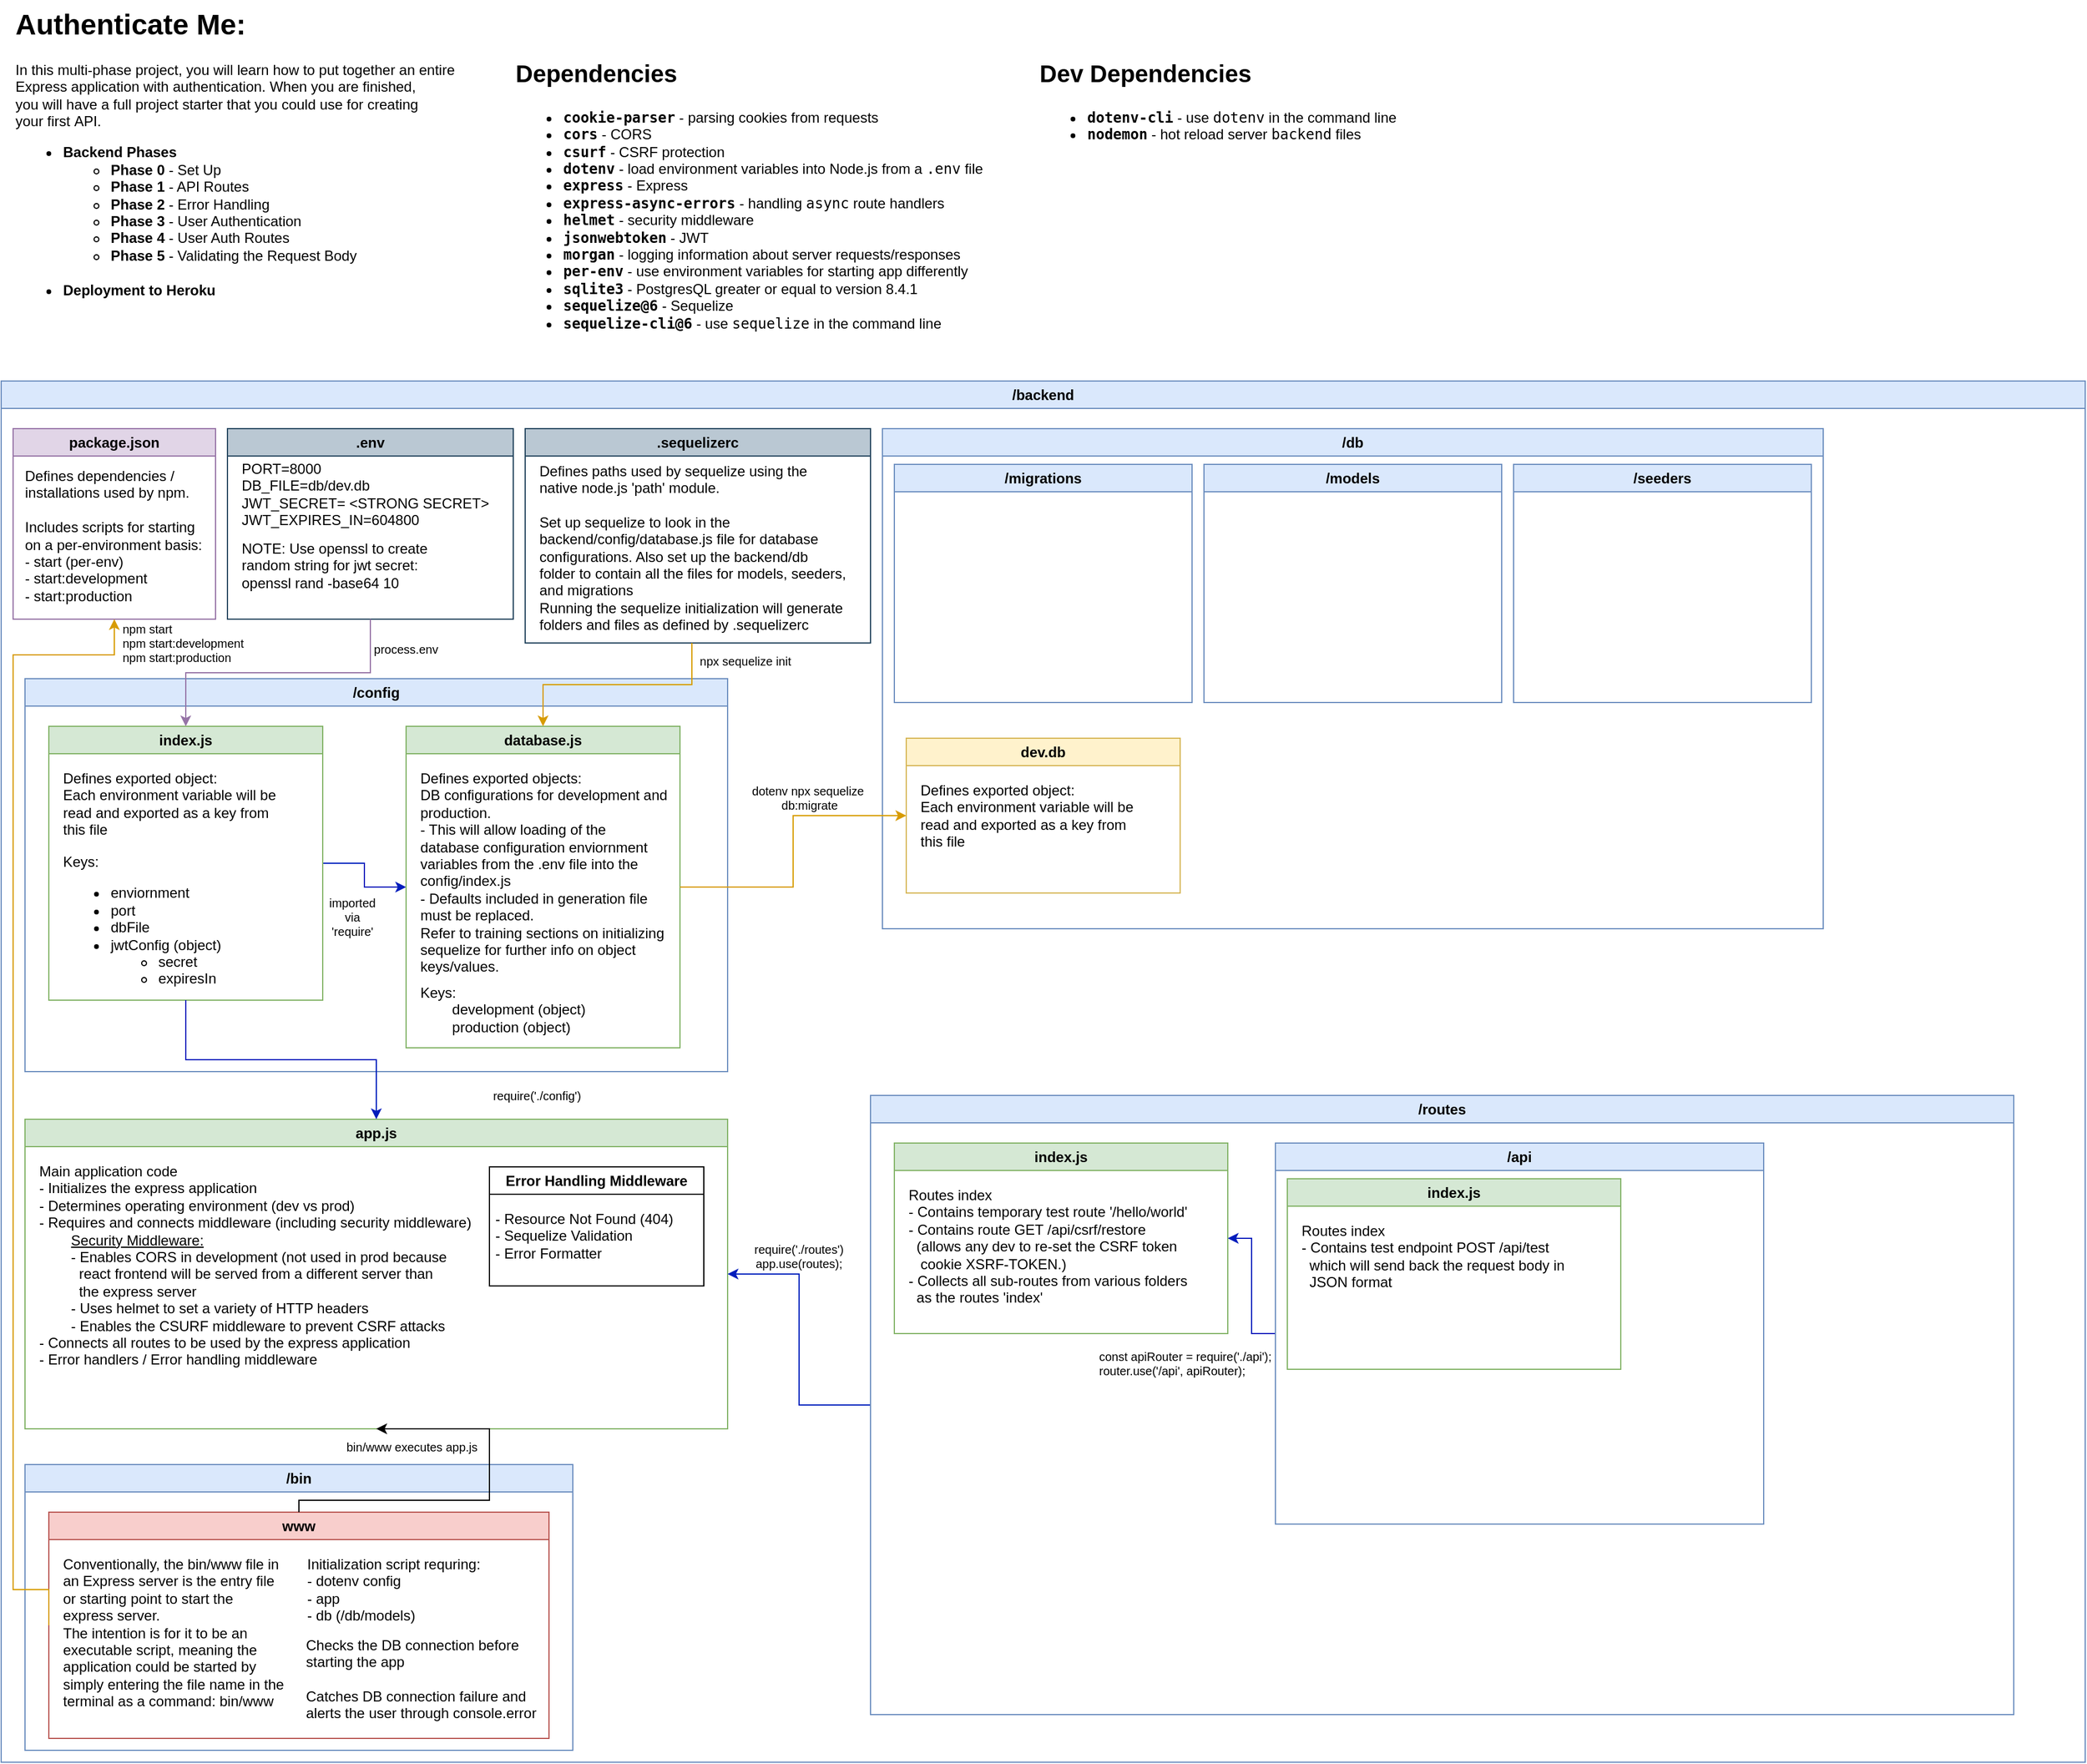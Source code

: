 <mxfile version="24.7.5">
  <diagram name="Page-1" id="1tvuOQJT0n1HeKmIc-OV">
    <mxGraphModel dx="1769" dy="1056" grid="1" gridSize="10" guides="1" tooltips="1" connect="1" arrows="1" fold="1" page="1" pageScale="1" pageWidth="3300" pageHeight="2339" math="0" shadow="0">
      <root>
        <mxCell id="0" />
        <mxCell id="1" parent="0" />
        <mxCell id="GpSlVhP3Auss_XkfHNzA-2" value="&lt;h1 style=&quot;margin-top: 0px;&quot;&gt;&lt;font style=&quot;font-size: 20px;&quot;&gt;Dependencies&lt;/font&gt;&lt;/h1&gt;&lt;ul&gt;&lt;li&gt;&lt;code&gt;&lt;b&gt;cookie-parser&lt;/b&gt;&lt;/code&gt; - parsing cookies from requests&lt;/li&gt;&lt;li&gt;&lt;code&gt;&lt;b&gt;cors&lt;/b&gt;&lt;/code&gt; - CORS&lt;/li&gt;&lt;li&gt;&lt;code&gt;&lt;b&gt;csurf&lt;/b&gt;&lt;/code&gt; - CSRF protection&lt;/li&gt;&lt;li&gt;&lt;code&gt;&lt;b&gt;dotenv&lt;/b&gt;&lt;/code&gt; - load environment variables into Node.js from a &lt;code&gt;.env&lt;/code&gt; file&lt;/li&gt;&lt;li&gt;&lt;code&gt;&lt;b&gt;express&lt;/b&gt;&lt;/code&gt; - Express&lt;/li&gt;&lt;li&gt;&lt;code&gt;&lt;b&gt;express-async-errors&lt;/b&gt;&lt;/code&gt; - handling &lt;code&gt;async&lt;/code&gt; route handlers&lt;/li&gt;&lt;li&gt;&lt;code&gt;&lt;b&gt;helmet&lt;/b&gt;&lt;/code&gt; - security middleware&lt;/li&gt;&lt;li&gt;&lt;code&gt;&lt;b&gt;jsonwebtoken&lt;/b&gt;&lt;/code&gt; - JWT&lt;/li&gt;&lt;li&gt;&lt;code&gt;&lt;b&gt;morgan&lt;/b&gt;&lt;/code&gt; - logging information about server requests/responses&lt;/li&gt;&lt;li&gt;&lt;code&gt;&lt;b&gt;per-env&lt;/b&gt;&lt;/code&gt; - use environment variables for starting app differently&lt;/li&gt;&lt;li&gt;&lt;code&gt;&lt;b&gt;sqlite3&lt;/b&gt;&lt;/code&gt; - PostgresQL greater or equal to version 8.4.1&lt;/li&gt;&lt;li&gt;&lt;code&gt;&lt;b&gt;sequelize@6&lt;/b&gt;&lt;/code&gt; - Sequelize&lt;/li&gt;&lt;li&gt;&lt;code&gt;&lt;b&gt;sequelize-cli@6&lt;/b&gt;&lt;/code&gt; - use &lt;code&gt;sequelize&lt;/code&gt; in the command line&lt;/li&gt;&lt;/ul&gt;" style="text;html=1;whiteSpace=wrap;overflow=hidden;rounded=0;" parent="1" vertex="1">
          <mxGeometry x="440" y="50" width="430" height="250" as="geometry" />
        </mxCell>
        <mxCell id="GpSlVhP3Auss_XkfHNzA-3" value="&lt;h1 style=&quot;margin-top: 0px;&quot;&gt;&lt;font style=&quot;font-size: 20px;&quot;&gt;Dev Dependencies&lt;/font&gt;&lt;/h1&gt;&lt;ul&gt;&lt;li&gt;&lt;b&gt;&lt;code&gt;dotenv-cli&lt;/code&gt; &lt;/b&gt;- use &lt;code&gt;dotenv&lt;/code&gt; in the command line&lt;/li&gt;&lt;li&gt;&lt;code&gt;&lt;b&gt;nodemon&lt;/b&gt;&lt;/code&gt; - hot reload server &lt;code&gt;backend&lt;/code&gt; files&lt;/li&gt;&lt;/ul&gt;" style="text;html=1;whiteSpace=wrap;overflow=hidden;rounded=0;" parent="1" vertex="1">
          <mxGeometry x="880" y="50" width="380" height="90" as="geometry" />
        </mxCell>
        <mxCell id="GpSlVhP3Auss_XkfHNzA-4" value="&lt;h1 style=&quot;margin-top: 0px;&quot;&gt;Authenticate Me:&lt;/h1&gt;&lt;p&gt;In this multi-phase project, you will learn how to put together an entire&amp;nbsp;&lt;br&gt;&lt;span style=&quot;background-color: initial;&quot;&gt;Express application with authentication. When you are finished, &lt;br&gt;you will have a full project starter that you could use for creating &lt;br&gt;your first&amp;nbsp;&lt;/span&gt;&lt;span style=&quot;background-color: initial;&quot;&gt;API.&lt;/span&gt;&lt;/p&gt;&lt;ul&gt;&lt;li&gt;&lt;b&gt;Backend Phases&lt;/b&gt;&lt;ul&gt;&lt;li&gt;&lt;b&gt;Phase 0&lt;/b&gt; - Set Up&lt;/li&gt;&lt;li&gt;&lt;b&gt;Phase 1&lt;/b&gt; - API Routes&lt;/li&gt;&lt;li&gt;&lt;b&gt;Phase 2&lt;/b&gt; - Error Handling&lt;/li&gt;&lt;li&gt;&lt;b&gt;Phase 3&lt;/b&gt; - User Authentication&lt;/li&gt;&lt;li&gt;&lt;b&gt;Phase 4&lt;/b&gt; - User Auth Routes&lt;/li&gt;&lt;li&gt;&lt;b&gt;Phase 5&lt;/b&gt; - Validating the Request Body&lt;/li&gt;&lt;/ul&gt;&lt;/li&gt;&lt;br&gt;&lt;li&gt;&lt;b&gt;Deployment to Heroku&lt;/b&gt;&lt;/li&gt;&lt;/ul&gt;" style="text;html=1;whiteSpace=wrap;overflow=hidden;rounded=0;" parent="1" vertex="1">
          <mxGeometry x="20" y="10" width="380" height="290" as="geometry" />
        </mxCell>
        <mxCell id="GpSlVhP3Auss_XkfHNzA-41" value="/backend" style="swimlane;whiteSpace=wrap;html=1;startSize=23;fillColor=#dae8fc;strokeColor=#6c8ebf;movable=1;resizable=1;rotatable=1;deletable=1;editable=1;locked=0;connectable=1;" parent="1" vertex="1">
          <mxGeometry x="10" y="330" width="1750" height="1160" as="geometry" />
        </mxCell>
        <mxCell id="GpSlVhP3Auss_XkfHNzA-20" value=".env" style="swimlane;whiteSpace=wrap;html=1;startSize=23;fillColor=#bac8d3;strokeColor=#23445d;" parent="GpSlVhP3Auss_XkfHNzA-41" vertex="1">
          <mxGeometry x="190" y="40" width="240" height="160" as="geometry" />
        </mxCell>
        <mxCell id="GpSlVhP3Auss_XkfHNzA-35" value="NOTE: Use openssl to create random string for jwt secret:&lt;div&gt;openssl rand -base64 10&lt;/div&gt;" style="text;html=1;align=left;verticalAlign=middle;whiteSpace=wrap;rounded=0;" parent="GpSlVhP3Auss_XkfHNzA-20" vertex="1">
          <mxGeometry x="10" y="90" width="190" height="50" as="geometry" />
        </mxCell>
        <mxCell id="GpSlVhP3Auss_XkfHNzA-21" value="&lt;div&gt;PORT=8000&lt;/div&gt;&lt;div&gt;DB_FILE=db/dev.db&lt;/div&gt;&lt;div&gt;JWT_SECRET= &amp;lt;STRONG SECRET&amp;gt;&lt;/div&gt;&lt;div style=&quot;&quot;&gt;JWT_EXPIRES_IN=604800&lt;/div&gt;" style="text;html=1;align=left;verticalAlign=middle;resizable=0;points=[];autosize=1;strokeColor=none;fillColor=none;" parent="GpSlVhP3Auss_XkfHNzA-20" vertex="1">
          <mxGeometry x="10" y="20" width="230" height="70" as="geometry" />
        </mxCell>
        <mxCell id="GpSlVhP3Auss_XkfHNzA-40" value="/config" style="swimlane;whiteSpace=wrap;html=1;fillColor=#dae8fc;strokeColor=#6c8ebf;" parent="GpSlVhP3Auss_XkfHNzA-41" vertex="1">
          <mxGeometry x="20" y="250" width="590" height="330" as="geometry" />
        </mxCell>
        <mxCell id="GpSlVhP3Auss_XkfHNzA-75" style="edgeStyle=orthogonalEdgeStyle;rounded=0;orthogonalLoop=1;jettySize=auto;html=1;exitX=1;exitY=0.5;exitDx=0;exitDy=0;entryX=0;entryY=0.5;entryDx=0;entryDy=0;fillColor=#0050ef;strokeColor=#001DBC;" parent="GpSlVhP3Auss_XkfHNzA-40" source="GpSlVhP3Auss_XkfHNzA-36" target="GpSlVhP3Auss_XkfHNzA-52" edge="1">
          <mxGeometry relative="1" as="geometry" />
        </mxCell>
        <mxCell id="GpSlVhP3Auss_XkfHNzA-36" value="index.js" style="swimlane;whiteSpace=wrap;html=1;align=center;fillColor=#d5e8d4;strokeColor=#82b366;" parent="GpSlVhP3Auss_XkfHNzA-40" vertex="1">
          <mxGeometry x="20" y="40" width="230" height="230" as="geometry" />
        </mxCell>
        <mxCell id="GpSlVhP3Auss_XkfHNzA-38" value="Defines exported object:&lt;div&gt;Each environment variable will be read and exported as a key from this file&amp;nbsp;&lt;/div&gt;" style="text;html=1;align=left;verticalAlign=top;whiteSpace=wrap;rounded=0;" parent="GpSlVhP3Auss_XkfHNzA-36" vertex="1">
          <mxGeometry x="10" y="30" width="190" height="70" as="geometry" />
        </mxCell>
        <mxCell id="GpSlVhP3Auss_XkfHNzA-39" value="Keys:&lt;div&gt;&lt;ul&gt;&lt;li&gt;enviornment&lt;/li&gt;&lt;li&gt;port&lt;/li&gt;&lt;li&gt;dbFile&lt;/li&gt;&lt;li&gt;jwtConfig (object)&lt;/li&gt;&lt;ul&gt;&lt;li&gt;secret&lt;/li&gt;&lt;li&gt;expiresIn&lt;/li&gt;&lt;/ul&gt;&lt;/ul&gt;&lt;/div&gt;&lt;div&gt;&lt;br&gt;&lt;/div&gt;" style="text;html=1;align=left;verticalAlign=top;whiteSpace=wrap;rounded=0;" parent="GpSlVhP3Auss_XkfHNzA-36" vertex="1">
          <mxGeometry x="10" y="100" width="200" height="110" as="geometry" />
        </mxCell>
        <mxCell id="GpSlVhP3Auss_XkfHNzA-52" value="database.js" style="swimlane;whiteSpace=wrap;html=1;align=center;startSize=23;fillColor=#d5e8d4;strokeColor=#82b366;" parent="GpSlVhP3Auss_XkfHNzA-40" vertex="1">
          <mxGeometry x="320" y="40" width="230" height="270" as="geometry" />
        </mxCell>
        <mxCell id="GpSlVhP3Auss_XkfHNzA-53" value="Defines exported objects:&lt;div&gt;DB configurations for development and production.&amp;nbsp;&lt;/div&gt;&lt;div&gt;- This will allow loading of the database configuration enviornment variables from the .env file into the config/index.js&lt;/div&gt;&lt;div&gt;- Defaults included in generation file must be replaced.&lt;/div&gt;&lt;div&gt;Refer to training sections on initializing sequelize for further info on object keys/values.&lt;/div&gt;" style="text;html=1;align=left;verticalAlign=top;whiteSpace=wrap;rounded=0;" parent="GpSlVhP3Auss_XkfHNzA-52" vertex="1">
          <mxGeometry x="10" y="30" width="210" height="180" as="geometry" />
        </mxCell>
        <mxCell id="GpSlVhP3Auss_XkfHNzA-54" value="Keys:&lt;div&gt;&lt;span style=&quot;white-space: pre;&quot;&gt;&#x9;&lt;/span&gt;development (object)&lt;/div&gt;&lt;div&gt;&lt;span style=&quot;white-space: pre;&quot;&gt;&#x9;&lt;/span&gt;production (object)&lt;br&gt;&lt;div&gt;&lt;br&gt;&lt;/div&gt;&lt;/div&gt;" style="text;html=1;align=left;verticalAlign=top;whiteSpace=wrap;rounded=0;" parent="GpSlVhP3Auss_XkfHNzA-52" vertex="1">
          <mxGeometry x="10" y="210" width="200" height="60" as="geometry" />
        </mxCell>
        <mxCell id="GpSlVhP3Auss_XkfHNzA-76" value="imported via &#39;require&#39;" style="text;html=1;align=center;verticalAlign=middle;whiteSpace=wrap;rounded=0;fontSize=10;" parent="GpSlVhP3Auss_XkfHNzA-40" vertex="1">
          <mxGeometry x="250" y="180" width="50" height="40" as="geometry" />
        </mxCell>
        <mxCell id="GpSlVhP3Auss_XkfHNzA-46" value="/db" style="swimlane;whiteSpace=wrap;html=1;fillColor=#dae8fc;strokeColor=#6c8ebf;movable=1;resizable=1;rotatable=1;deletable=1;editable=1;locked=0;connectable=1;" parent="GpSlVhP3Auss_XkfHNzA-41" vertex="1">
          <mxGeometry x="740" y="40" width="790" height="420" as="geometry" />
        </mxCell>
        <mxCell id="GpSlVhP3Auss_XkfHNzA-77" value="/migrations" style="swimlane;whiteSpace=wrap;html=1;fillColor=#dae8fc;strokeColor=#6c8ebf;movable=1;resizable=1;rotatable=1;deletable=1;editable=1;locked=0;connectable=1;" parent="GpSlVhP3Auss_XkfHNzA-46" vertex="1">
          <mxGeometry x="10" y="30" width="250" height="200" as="geometry" />
        </mxCell>
        <mxCell id="GpSlVhP3Auss_XkfHNzA-78" value="/models" style="swimlane;whiteSpace=wrap;html=1;fillColor=#dae8fc;strokeColor=#6c8ebf;movable=1;resizable=1;rotatable=1;deletable=1;editable=1;locked=0;connectable=1;" parent="GpSlVhP3Auss_XkfHNzA-46" vertex="1">
          <mxGeometry x="270" y="30" width="250" height="200" as="geometry" />
        </mxCell>
        <mxCell id="GpSlVhP3Auss_XkfHNzA-79" value="/seeders" style="swimlane;whiteSpace=wrap;html=1;fillColor=#dae8fc;strokeColor=#6c8ebf;movable=1;resizable=1;rotatable=1;deletable=1;editable=1;locked=0;connectable=1;" parent="GpSlVhP3Auss_XkfHNzA-46" vertex="1">
          <mxGeometry x="530" y="30" width="250" height="200" as="geometry" />
        </mxCell>
        <mxCell id="GpSlVhP3Auss_XkfHNzA-80" value="dev.db" style="swimlane;whiteSpace=wrap;html=1;align=center;fillColor=#fff2cc;strokeColor=#d6b656;" parent="GpSlVhP3Auss_XkfHNzA-46" vertex="1">
          <mxGeometry x="20" y="260" width="230" height="130" as="geometry" />
        </mxCell>
        <mxCell id="GpSlVhP3Auss_XkfHNzA-81" value="Defines exported object:&lt;div&gt;Each environment variable will be read and exported as a key from this file&amp;nbsp;&lt;/div&gt;" style="text;html=1;align=left;verticalAlign=top;whiteSpace=wrap;rounded=0;" parent="GpSlVhP3Auss_XkfHNzA-80" vertex="1">
          <mxGeometry x="10" y="30" width="190" height="70" as="geometry" />
        </mxCell>
        <mxCell id="GpSlVhP3Auss_XkfHNzA-73" style="edgeStyle=orthogonalEdgeStyle;rounded=0;orthogonalLoop=1;jettySize=auto;html=1;exitX=0.5;exitY=1;exitDx=0;exitDy=0;entryX=0.5;entryY=0;entryDx=0;entryDy=0;fillColor=#e1d5e7;strokeColor=#9673a6;" parent="GpSlVhP3Auss_XkfHNzA-41" source="GpSlVhP3Auss_XkfHNzA-20" target="GpSlVhP3Auss_XkfHNzA-36" edge="1">
          <mxGeometry relative="1" as="geometry" />
        </mxCell>
        <mxCell id="GpSlVhP3Auss_XkfHNzA-47" value=".sequelizerc" style="swimlane;whiteSpace=wrap;html=1;fillColor=#bac8d3;strokeColor=#23445d;" parent="GpSlVhP3Auss_XkfHNzA-41" vertex="1">
          <mxGeometry x="440" y="40" width="290" height="180" as="geometry" />
        </mxCell>
        <mxCell id="GpSlVhP3Auss_XkfHNzA-51" value="Defines paths used by sequelize using the native node.js &#39;path&#39; module.&lt;div&gt;&lt;br&gt;&lt;/div&gt;&lt;div&gt;Set up sequelize to look in the backend/config/database.js file for database configurations. Also set up the backend/db folder to contain all the files for models, seeders, and migrations&lt;/div&gt;&lt;div&gt;Running the sequelize initialization will generate folders and files as defined by .sequelizerc&lt;/div&gt;" style="text;html=1;align=left;verticalAlign=middle;whiteSpace=wrap;rounded=0;" parent="GpSlVhP3Auss_XkfHNzA-47" vertex="1">
          <mxGeometry x="10" y="20" width="260" height="160" as="geometry" />
        </mxCell>
        <mxCell id="GpSlVhP3Auss_XkfHNzA-63" value="npx sequelize init" style="text;html=1;align=center;verticalAlign=middle;whiteSpace=wrap;rounded=0;fontSize=10;" parent="GpSlVhP3Auss_XkfHNzA-41" vertex="1">
          <mxGeometry x="570" y="220" width="110" height="30" as="geometry" />
        </mxCell>
        <mxCell id="GpSlVhP3Auss_XkfHNzA-74" style="edgeStyle=orthogonalEdgeStyle;rounded=0;orthogonalLoop=1;jettySize=auto;html=1;exitX=0.5;exitY=1;exitDx=0;exitDy=0;entryX=0.5;entryY=0;entryDx=0;entryDy=0;fillColor=#ffe6cc;strokeColor=#d79b00;" parent="GpSlVhP3Auss_XkfHNzA-41" source="GpSlVhP3Auss_XkfHNzA-51" target="GpSlVhP3Auss_XkfHNzA-52" edge="1">
          <mxGeometry relative="1" as="geometry" />
        </mxCell>
        <mxCell id="GpSlVhP3Auss_XkfHNzA-83" style="edgeStyle=orthogonalEdgeStyle;rounded=0;orthogonalLoop=1;jettySize=auto;html=1;exitX=1;exitY=0.5;exitDx=0;exitDy=0;entryX=0;entryY=0.5;entryDx=0;entryDy=0;fillColor=#ffe6cc;strokeColor=#d79b00;" parent="GpSlVhP3Auss_XkfHNzA-41" source="GpSlVhP3Auss_XkfHNzA-52" target="GpSlVhP3Auss_XkfHNzA-80" edge="1">
          <mxGeometry relative="1" as="geometry" />
        </mxCell>
        <mxCell id="GpSlVhP3Auss_XkfHNzA-85" value="process.env" style="text;html=1;align=center;verticalAlign=middle;whiteSpace=wrap;rounded=0;fontSize=10;" parent="GpSlVhP3Auss_XkfHNzA-41" vertex="1">
          <mxGeometry x="285" y="210" width="110" height="30" as="geometry" />
        </mxCell>
        <mxCell id="GpSlVhP3Auss_XkfHNzA-86" value="app.js" style="swimlane;whiteSpace=wrap;html=1;align=center;fillColor=#d5e8d4;strokeColor=#82b366;" parent="GpSlVhP3Auss_XkfHNzA-41" vertex="1">
          <mxGeometry x="20" y="620" width="590" height="260" as="geometry" />
        </mxCell>
        <mxCell id="GpSlVhP3Auss_XkfHNzA-87" value="Main application code&lt;div&gt;- Initializes the express application&lt;/div&gt;&lt;div&gt;- Determines operating environment (dev vs prod)&lt;/div&gt;&lt;div&gt;- Requires and connects middleware (including security middleware)&lt;/div&gt;&lt;div&gt;&lt;span style=&quot;white-space: pre;&quot;&gt;&#x9;&lt;/span&gt;&lt;u&gt;Security Middleware:&lt;/u&gt;&lt;/div&gt;&lt;div&gt;&lt;span style=&quot;white-space: pre;&quot;&gt;&#x9;&lt;/span&gt;- Enables CORS in development (not used in prod because&lt;br&gt;&lt;/div&gt;&lt;div&gt;&lt;span style=&quot;white-space: pre;&quot;&gt;&#x9;&lt;/span&gt;&amp;nbsp; react frontend will be served from a different server than&lt;br&gt;&lt;/div&gt;&lt;div&gt;&lt;span style=&quot;white-space: pre;&quot;&gt;&#x9;&lt;/span&gt;&amp;nbsp; the express server&lt;br&gt;&lt;/div&gt;&lt;div&gt;&lt;span style=&quot;white-space: pre;&quot;&gt;&#x9;&lt;/span&gt;- Uses helmet to set a variety of HTTP headers&lt;br&gt;&lt;/div&gt;&lt;div&gt;&lt;span style=&quot;white-space: pre;&quot;&gt;&#x9;&lt;/span&gt;- Enables the CSURF middleware to prevent CSRF attacks&lt;br&gt;&lt;/div&gt;&lt;div&gt;- Connects all routes to be used by the express application&lt;/div&gt;&lt;div&gt;- Error handlers / Error handling middleware&lt;/div&gt;" style="text;html=1;align=left;verticalAlign=top;whiteSpace=wrap;rounded=0;" parent="GpSlVhP3Auss_XkfHNzA-86" vertex="1">
          <mxGeometry x="10" y="30" width="370" height="220" as="geometry" />
        </mxCell>
        <mxCell id="Vh5eemPmoigoI3z--_Fc-7" value="Error Handling Middleware" style="swimlane;whiteSpace=wrap;html=1;align=center;" vertex="1" parent="GpSlVhP3Auss_XkfHNzA-86">
          <mxGeometry x="390" y="40" width="180" height="100" as="geometry" />
        </mxCell>
        <mxCell id="Vh5eemPmoigoI3z--_Fc-8" value="- Resource Not Found (404)&lt;div&gt;- Sequelize Validation&lt;/div&gt;&lt;div&gt;- Error Formatter&lt;/div&gt;&lt;div&gt;&lt;br&gt;&lt;/div&gt;" style="text;html=1;align=left;verticalAlign=top;whiteSpace=wrap;rounded=0;" vertex="1" parent="Vh5eemPmoigoI3z--_Fc-7">
          <mxGeometry x="2.5" y="30" width="155" height="60" as="geometry" />
        </mxCell>
        <mxCell id="GpSlVhP3Auss_XkfHNzA-89" style="edgeStyle=orthogonalEdgeStyle;rounded=0;orthogonalLoop=1;jettySize=auto;html=1;exitX=0.5;exitY=1;exitDx=0;exitDy=0;entryX=0.5;entryY=0;entryDx=0;entryDy=0;fillColor=#0050ef;strokeColor=#001DBC;" parent="GpSlVhP3Auss_XkfHNzA-41" source="GpSlVhP3Auss_XkfHNzA-36" target="GpSlVhP3Auss_XkfHNzA-86" edge="1">
          <mxGeometry relative="1" as="geometry" />
        </mxCell>
        <mxCell id="GpSlVhP3Auss_XkfHNzA-90" value="require(&#39;./config&#39;)" style="text;html=1;align=center;verticalAlign=middle;whiteSpace=wrap;rounded=0;fontSize=10;" parent="GpSlVhP3Auss_XkfHNzA-41" vertex="1">
          <mxGeometry x="410" y="590" width="80" height="20" as="geometry" />
        </mxCell>
        <mxCell id="GpSlVhP3Auss_XkfHNzA-99" style="edgeStyle=orthogonalEdgeStyle;rounded=0;orthogonalLoop=1;jettySize=auto;html=1;exitX=0;exitY=0.5;exitDx=0;exitDy=0;entryX=1;entryY=0.5;entryDx=0;entryDy=0;fillColor=#0050ef;strokeColor=#001DBC;" parent="GpSlVhP3Auss_XkfHNzA-41" source="GpSlVhP3Auss_XkfHNzA-98" target="GpSlVhP3Auss_XkfHNzA-86" edge="1">
          <mxGeometry relative="1" as="geometry" />
        </mxCell>
        <mxCell id="GpSlVhP3Auss_XkfHNzA-98" value="/routes" style="swimlane;whiteSpace=wrap;html=1;fillColor=#dae8fc;strokeColor=#6c8ebf;movable=1;resizable=1;rotatable=1;deletable=1;editable=1;locked=0;connectable=1;" parent="GpSlVhP3Auss_XkfHNzA-41" vertex="1">
          <mxGeometry x="730" y="600" width="960" height="520" as="geometry" />
        </mxCell>
        <mxCell id="GpSlVhP3Auss_XkfHNzA-101" value="index.js" style="swimlane;whiteSpace=wrap;html=1;align=center;fillColor=#d5e8d4;strokeColor=#82b366;" parent="GpSlVhP3Auss_XkfHNzA-98" vertex="1">
          <mxGeometry x="20" y="40" width="280" height="160" as="geometry" />
        </mxCell>
        <mxCell id="GpSlVhP3Auss_XkfHNzA-102" value="Routes index&lt;div&gt;- Contains temporary test route &#39;/hello/world&#39;&lt;/div&gt;&lt;div&gt;- Contains route GET /api/csrf/restore&lt;/div&gt;&lt;div&gt;&amp;nbsp; (allows any dev to re-set the CSRF token&lt;br&gt;&amp;nbsp; &amp;nbsp;cookie XSRF-TOKEN.)&lt;/div&gt;&lt;div&gt;- Collects all sub-routes from various folders&lt;br&gt;&amp;nbsp; as the routes &#39;index&#39;&lt;/div&gt;" style="text;html=1;align=left;verticalAlign=top;whiteSpace=wrap;rounded=0;" parent="GpSlVhP3Auss_XkfHNzA-101" vertex="1">
          <mxGeometry x="10" y="30" width="250" height="110" as="geometry" />
        </mxCell>
        <mxCell id="Vh5eemPmoigoI3z--_Fc-5" style="edgeStyle=orthogonalEdgeStyle;rounded=0;orthogonalLoop=1;jettySize=auto;html=1;exitX=0;exitY=0.5;exitDx=0;exitDy=0;entryX=1;entryY=0.5;entryDx=0;entryDy=0;fillColor=#0050ef;strokeColor=#001DBC;" edge="1" parent="GpSlVhP3Auss_XkfHNzA-98" source="Vh5eemPmoigoI3z--_Fc-1" target="GpSlVhP3Auss_XkfHNzA-101">
          <mxGeometry relative="1" as="geometry">
            <Array as="points">
              <mxPoint x="320" y="200" />
              <mxPoint x="320" y="120" />
            </Array>
          </mxGeometry>
        </mxCell>
        <mxCell id="Vh5eemPmoigoI3z--_Fc-1" value="/api" style="swimlane;whiteSpace=wrap;html=1;fillColor=#dae8fc;strokeColor=#6c8ebf;movable=1;resizable=1;rotatable=1;deletable=1;editable=1;locked=0;connectable=1;" vertex="1" parent="GpSlVhP3Auss_XkfHNzA-98">
          <mxGeometry x="340" y="40" width="410" height="320" as="geometry" />
        </mxCell>
        <mxCell id="Vh5eemPmoigoI3z--_Fc-2" value="index.js" style="swimlane;whiteSpace=wrap;html=1;align=center;fillColor=#d5e8d4;strokeColor=#82b366;" vertex="1" parent="Vh5eemPmoigoI3z--_Fc-1">
          <mxGeometry x="10" y="30" width="280" height="160" as="geometry" />
        </mxCell>
        <mxCell id="Vh5eemPmoigoI3z--_Fc-3" value="Routes index&lt;div&gt;- Contains test endpoint POST /api/test&lt;br&gt;&amp;nbsp; which will send back the request body in&lt;br&gt;&amp;nbsp; JSON format&lt;/div&gt;" style="text;html=1;align=left;verticalAlign=top;whiteSpace=wrap;rounded=0;" vertex="1" parent="Vh5eemPmoigoI3z--_Fc-2">
          <mxGeometry x="10" y="30" width="250" height="100" as="geometry" />
        </mxCell>
        <mxCell id="Vh5eemPmoigoI3z--_Fc-6" value="&lt;div&gt;const apiRouter = require(&#39;./api&#39;);&lt;/div&gt;&lt;div&gt;router.use(&#39;/api&#39;, apiRouter);&lt;/div&gt;" style="text;html=1;align=left;verticalAlign=middle;whiteSpace=wrap;rounded=0;fontSize=10;" vertex="1" parent="GpSlVhP3Auss_XkfHNzA-98">
          <mxGeometry x="190" y="210" width="150" height="30" as="geometry" />
        </mxCell>
        <mxCell id="GpSlVhP3Auss_XkfHNzA-100" value="require(&#39;./routes&#39;)&lt;div&gt;app.use(routes);&lt;/div&gt;" style="text;html=1;align=center;verticalAlign=middle;whiteSpace=wrap;rounded=0;fontSize=10;" parent="GpSlVhP3Auss_XkfHNzA-41" vertex="1">
          <mxGeometry x="625" y="720" width="90" height="30" as="geometry" />
        </mxCell>
        <mxCell id="GpSlVhP3Auss_XkfHNzA-105" value="/bin" style="swimlane;whiteSpace=wrap;html=1;fillColor=#dae8fc;strokeColor=#6c8ebf;movable=1;resizable=1;rotatable=1;deletable=1;editable=1;locked=0;connectable=1;" parent="GpSlVhP3Auss_XkfHNzA-41" vertex="1">
          <mxGeometry x="20" y="910" width="460" height="240" as="geometry" />
        </mxCell>
        <mxCell id="GpSlVhP3Auss_XkfHNzA-106" value="www" style="swimlane;whiteSpace=wrap;html=1;align=center;fillColor=#f8cecc;strokeColor=#b85450;" parent="GpSlVhP3Auss_XkfHNzA-105" vertex="1">
          <mxGeometry x="20" y="40" width="420" height="190" as="geometry" />
        </mxCell>
        <mxCell id="GpSlVhP3Auss_XkfHNzA-107" value="Conventionally, the bin/www file in an Express server is the entry file or starting point to start the express server.&lt;div&gt;The intention is for it to be an executable script, meaning the application could be started by simply entering the file name in the terminal as a command: bin/www&lt;/div&gt;" style="text;html=1;align=left;verticalAlign=top;whiteSpace=wrap;rounded=0;" parent="GpSlVhP3Auss_XkfHNzA-106" vertex="1">
          <mxGeometry x="10" y="30" width="190" height="140" as="geometry" />
        </mxCell>
        <mxCell id="GpSlVhP3Auss_XkfHNzA-108" value="Initialization script requring:&lt;div&gt;- dotenv config&lt;/div&gt;&lt;div&gt;- app&lt;/div&gt;&lt;div&gt;- db (/db/models)&lt;/div&gt;&lt;div&gt;&lt;br&gt;&lt;/div&gt;&lt;div&gt;&lt;br&gt;&lt;/div&gt;" style="text;html=1;align=left;verticalAlign=top;whiteSpace=wrap;rounded=0;" parent="GpSlVhP3Auss_XkfHNzA-106" vertex="1">
          <mxGeometry x="215" y="30" width="190" height="70" as="geometry" />
        </mxCell>
        <mxCell id="GpSlVhP3Auss_XkfHNzA-109" value="&lt;div style=&quot;text-align: left;&quot;&gt;Checks the DB connection before starting the app&lt;/div&gt;&lt;div style=&quot;text-align: left;&quot;&gt;&lt;br&gt;&lt;/div&gt;&lt;div style=&quot;text-align: left;&quot;&gt;Catches DB connection failure and alerts the user through console.error&lt;/div&gt;" style="text;html=1;align=center;verticalAlign=middle;whiteSpace=wrap;rounded=0;" parent="GpSlVhP3Auss_XkfHNzA-106" vertex="1">
          <mxGeometry x="215" y="100" width="210" height="80" as="geometry" />
        </mxCell>
        <mxCell id="GpSlVhP3Auss_XkfHNzA-112" style="edgeStyle=orthogonalEdgeStyle;rounded=0;orthogonalLoop=1;jettySize=auto;html=1;exitX=0.5;exitY=0;exitDx=0;exitDy=0;entryX=0.5;entryY=1;entryDx=0;entryDy=0;" parent="GpSlVhP3Auss_XkfHNzA-41" source="GpSlVhP3Auss_XkfHNzA-106" target="GpSlVhP3Auss_XkfHNzA-86" edge="1">
          <mxGeometry relative="1" as="geometry">
            <Array as="points">
              <mxPoint x="250" y="940" />
              <mxPoint x="410" y="940" />
            </Array>
          </mxGeometry>
        </mxCell>
        <mxCell id="GpSlVhP3Auss_XkfHNzA-113" value="package.json" style="swimlane;whiteSpace=wrap;html=1;fillColor=#e1d5e7;strokeColor=#9673a6;" parent="GpSlVhP3Auss_XkfHNzA-41" vertex="1">
          <mxGeometry x="10" y="40" width="170" height="160" as="geometry" />
        </mxCell>
        <mxCell id="GpSlVhP3Auss_XkfHNzA-114" value="Defines dependencies / installations used by npm.&lt;div&gt;&lt;br&gt;&lt;/div&gt;&lt;div&gt;Includes scripts for starting on a per-environment basis:&lt;/div&gt;&lt;div&gt;- start (per-env)&lt;/div&gt;&lt;div&gt;- start:development&lt;/div&gt;&lt;div&gt;- start:production&lt;/div&gt;" style="text;html=1;align=left;verticalAlign=middle;whiteSpace=wrap;rounded=0;" parent="GpSlVhP3Auss_XkfHNzA-113" vertex="1">
          <mxGeometry x="7.5" y="30" width="155" height="120" as="geometry" />
        </mxCell>
        <mxCell id="GpSlVhP3Auss_XkfHNzA-116" style="edgeStyle=orthogonalEdgeStyle;rounded=0;orthogonalLoop=1;jettySize=auto;html=1;exitX=0;exitY=0.5;exitDx=0;exitDy=0;entryX=0.5;entryY=1;entryDx=0;entryDy=0;fillColor=#ffe6cc;strokeColor=#d79b00;" parent="GpSlVhP3Auss_XkfHNzA-41" source="GpSlVhP3Auss_XkfHNzA-106" target="GpSlVhP3Auss_XkfHNzA-113" edge="1">
          <mxGeometry relative="1" as="geometry">
            <Array as="points">
              <mxPoint x="10" y="1015" />
              <mxPoint x="10" y="230" />
              <mxPoint x="95" y="230" />
            </Array>
          </mxGeometry>
        </mxCell>
        <mxCell id="GpSlVhP3Auss_XkfHNzA-117" value="npm start&lt;div&gt;npm start:development&lt;/div&gt;&lt;div&gt;npm start:production&lt;/div&gt;" style="text;html=1;align=left;verticalAlign=middle;whiteSpace=wrap;rounded=0;fontSize=10;" parent="GpSlVhP3Auss_XkfHNzA-41" vertex="1">
          <mxGeometry x="100" y="200" width="110" height="40" as="geometry" />
        </mxCell>
        <mxCell id="GpSlVhP3Auss_XkfHNzA-84" value="dotenv npx sequelize&lt;div&gt;&amp;nbsp;db:migrate&lt;/div&gt;" style="text;html=1;align=center;verticalAlign=middle;whiteSpace=wrap;rounded=0;fontSize=10;" parent="GpSlVhP3Auss_XkfHNzA-41" vertex="1">
          <mxGeometry x="625" y="330" width="105" height="40" as="geometry" />
        </mxCell>
        <mxCell id="Vh5eemPmoigoI3z--_Fc-11" value="bin/www executes app.js" style="text;html=1;align=center;verticalAlign=middle;whiteSpace=wrap;rounded=0;fontSize=10;" vertex="1" parent="GpSlVhP3Auss_XkfHNzA-41">
          <mxGeometry x="285" y="880" width="120" height="30" as="geometry" />
        </mxCell>
      </root>
    </mxGraphModel>
  </diagram>
</mxfile>
